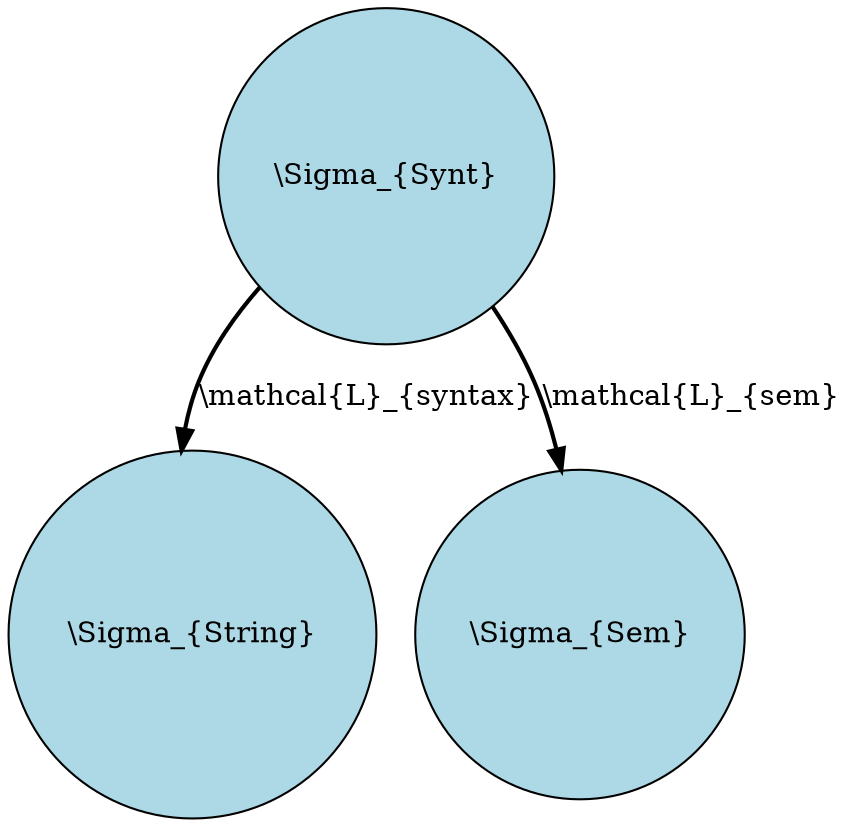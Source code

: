strict digraph "double-acg" {
  node [shape="circle",style="filled",fillcolor="lightblue"]
  edge [style="bold"]
  "\\Sigma_{Synt}" -> "\\Sigma_{String}" [label="\\mathcal{L}_{syntax}"]
  "\\Sigma_{Synt}" -> "\\Sigma_{Sem}" [label="\\mathcal{L}_{sem}"]
}
